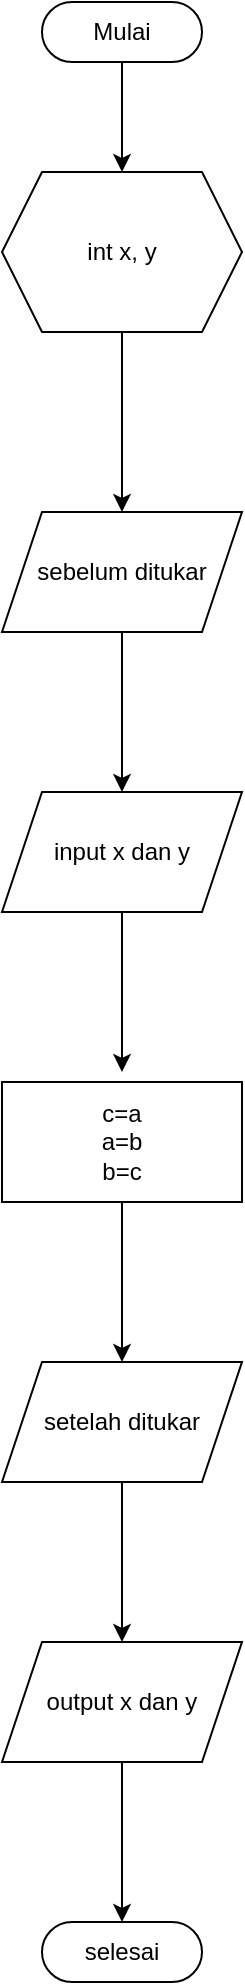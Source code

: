 <mxfile version="21.0.6" type="google"><diagram id="C5RBs43oDa-KdzZeNtuy" name="Page-1"><mxGraphModel grid="1" page="1" gridSize="10" guides="1" tooltips="1" connect="1" arrows="1" fold="1" pageScale="1" pageWidth="827" pageHeight="1169" math="0" shadow="0"><root><mxCell id="WIyWlLk6GJQsqaUBKTNV-0"/><mxCell id="WIyWlLk6GJQsqaUBKTNV-1" parent="WIyWlLk6GJQsqaUBKTNV-0"/><mxCell id="SVkedumOeWbScPyQ6nDA-92" value="" style="edgeStyle=orthogonalEdgeStyle;rounded=0;orthogonalLoop=1;jettySize=auto;html=1;" edge="1" parent="WIyWlLk6GJQsqaUBKTNV-1" source="SVkedumOeWbScPyQ6nDA-0" target="SVkedumOeWbScPyQ6nDA-91"><mxGeometry relative="1" as="geometry"/></mxCell><mxCell id="SVkedumOeWbScPyQ6nDA-0" value="Mulai" style="html=1;dashed=0;whiteSpace=wrap;shape=mxgraph.dfd.start" vertex="1" parent="WIyWlLk6GJQsqaUBKTNV-1"><mxGeometry x="220" y="220" width="80" height="30" as="geometry"/></mxCell><mxCell id="SVkedumOeWbScPyQ6nDA-94" value="" style="edgeStyle=orthogonalEdgeStyle;rounded=0;orthogonalLoop=1;jettySize=auto;html=1;" edge="1" parent="WIyWlLk6GJQsqaUBKTNV-1" source="SVkedumOeWbScPyQ6nDA-91"><mxGeometry relative="1" as="geometry"><mxPoint x="260" y="475" as="targetPoint"/></mxGeometry></mxCell><mxCell id="SVkedumOeWbScPyQ6nDA-91" value="int x, y" style="shape=hexagon;perimeter=hexagonPerimeter2;whiteSpace=wrap;html=1;fixedSize=1;dashed=0;" vertex="1" parent="WIyWlLk6GJQsqaUBKTNV-1"><mxGeometry x="200" y="305" width="120" height="80" as="geometry"/></mxCell><mxCell id="SVkedumOeWbScPyQ6nDA-95" value="" style="edgeStyle=orthogonalEdgeStyle;rounded=0;orthogonalLoop=1;jettySize=auto;html=1;" edge="1" parent="WIyWlLk6GJQsqaUBKTNV-1" source="SVkedumOeWbScPyQ6nDA-96"><mxGeometry relative="1" as="geometry"><mxPoint x="260" y="615" as="targetPoint"/></mxGeometry></mxCell><mxCell id="SVkedumOeWbScPyQ6nDA-96" value="sebelum ditukar" style="shape=parallelogram;perimeter=parallelogramPerimeter;whiteSpace=wrap;html=1;fixedSize=1;dashed=0;" vertex="1" parent="WIyWlLk6GJQsqaUBKTNV-1"><mxGeometry x="200" y="475" width="120" height="60" as="geometry"/></mxCell><mxCell id="SVkedumOeWbScPyQ6nDA-97" value="" style="edgeStyle=orthogonalEdgeStyle;rounded=0;orthogonalLoop=1;jettySize=auto;html=1;" edge="1" parent="WIyWlLk6GJQsqaUBKTNV-1" source="SVkedumOeWbScPyQ6nDA-98"><mxGeometry relative="1" as="geometry"><mxPoint x="260" y="755" as="targetPoint"/></mxGeometry></mxCell><mxCell id="SVkedumOeWbScPyQ6nDA-98" value="input x dan y" style="shape=parallelogram;perimeter=parallelogramPerimeter;whiteSpace=wrap;html=1;fixedSize=1;dashed=0;" vertex="1" parent="WIyWlLk6GJQsqaUBKTNV-1"><mxGeometry x="200" y="615" width="120" height="60" as="geometry"/></mxCell><mxCell id="SVkedumOeWbScPyQ6nDA-99" value="" style="edgeStyle=orthogonalEdgeStyle;rounded=0;orthogonalLoop=1;jettySize=auto;html=1;" edge="1" parent="WIyWlLk6GJQsqaUBKTNV-1" source="SVkedumOeWbScPyQ6nDA-100" target="SVkedumOeWbScPyQ6nDA-102"><mxGeometry relative="1" as="geometry"/></mxCell><mxCell id="SVkedumOeWbScPyQ6nDA-100" value="c=a&lt;br&gt;a=b&lt;br&gt;b=c" style="whiteSpace=wrap;html=1;dashed=0;" vertex="1" parent="WIyWlLk6GJQsqaUBKTNV-1"><mxGeometry x="200" y="760" width="120" height="60" as="geometry"/></mxCell><mxCell id="SVkedumOeWbScPyQ6nDA-101" value="" style="edgeStyle=orthogonalEdgeStyle;rounded=0;orthogonalLoop=1;jettySize=auto;html=1;" edge="1" parent="WIyWlLk6GJQsqaUBKTNV-1" source="SVkedumOeWbScPyQ6nDA-102" target="SVkedumOeWbScPyQ6nDA-104"><mxGeometry relative="1" as="geometry"/></mxCell><mxCell id="SVkedumOeWbScPyQ6nDA-102" value="setelah ditukar" style="shape=parallelogram;perimeter=parallelogramPerimeter;whiteSpace=wrap;html=1;fixedSize=1;dashed=0;" vertex="1" parent="WIyWlLk6GJQsqaUBKTNV-1"><mxGeometry x="200" y="900" width="120" height="60" as="geometry"/></mxCell><mxCell id="SVkedumOeWbScPyQ6nDA-103" value="" style="edgeStyle=orthogonalEdgeStyle;rounded=0;orthogonalLoop=1;jettySize=auto;html=1;" edge="1" parent="WIyWlLk6GJQsqaUBKTNV-1" source="SVkedumOeWbScPyQ6nDA-104"><mxGeometry relative="1" as="geometry"><mxPoint x="260" y="1180" as="targetPoint"/></mxGeometry></mxCell><mxCell id="SVkedumOeWbScPyQ6nDA-104" value="output x dan y" style="shape=parallelogram;perimeter=parallelogramPerimeter;whiteSpace=wrap;html=1;fixedSize=1;dashed=0;" vertex="1" parent="WIyWlLk6GJQsqaUBKTNV-1"><mxGeometry x="200" y="1040" width="120" height="60" as="geometry"/></mxCell><mxCell id="SVkedumOeWbScPyQ6nDA-105" value="selesai" style="html=1;dashed=0;whiteSpace=wrap;shape=mxgraph.dfd.start" vertex="1" parent="WIyWlLk6GJQsqaUBKTNV-1"><mxGeometry x="220" y="1180" width="80" height="30" as="geometry"/></mxCell></root></mxGraphModel></diagram></mxfile>